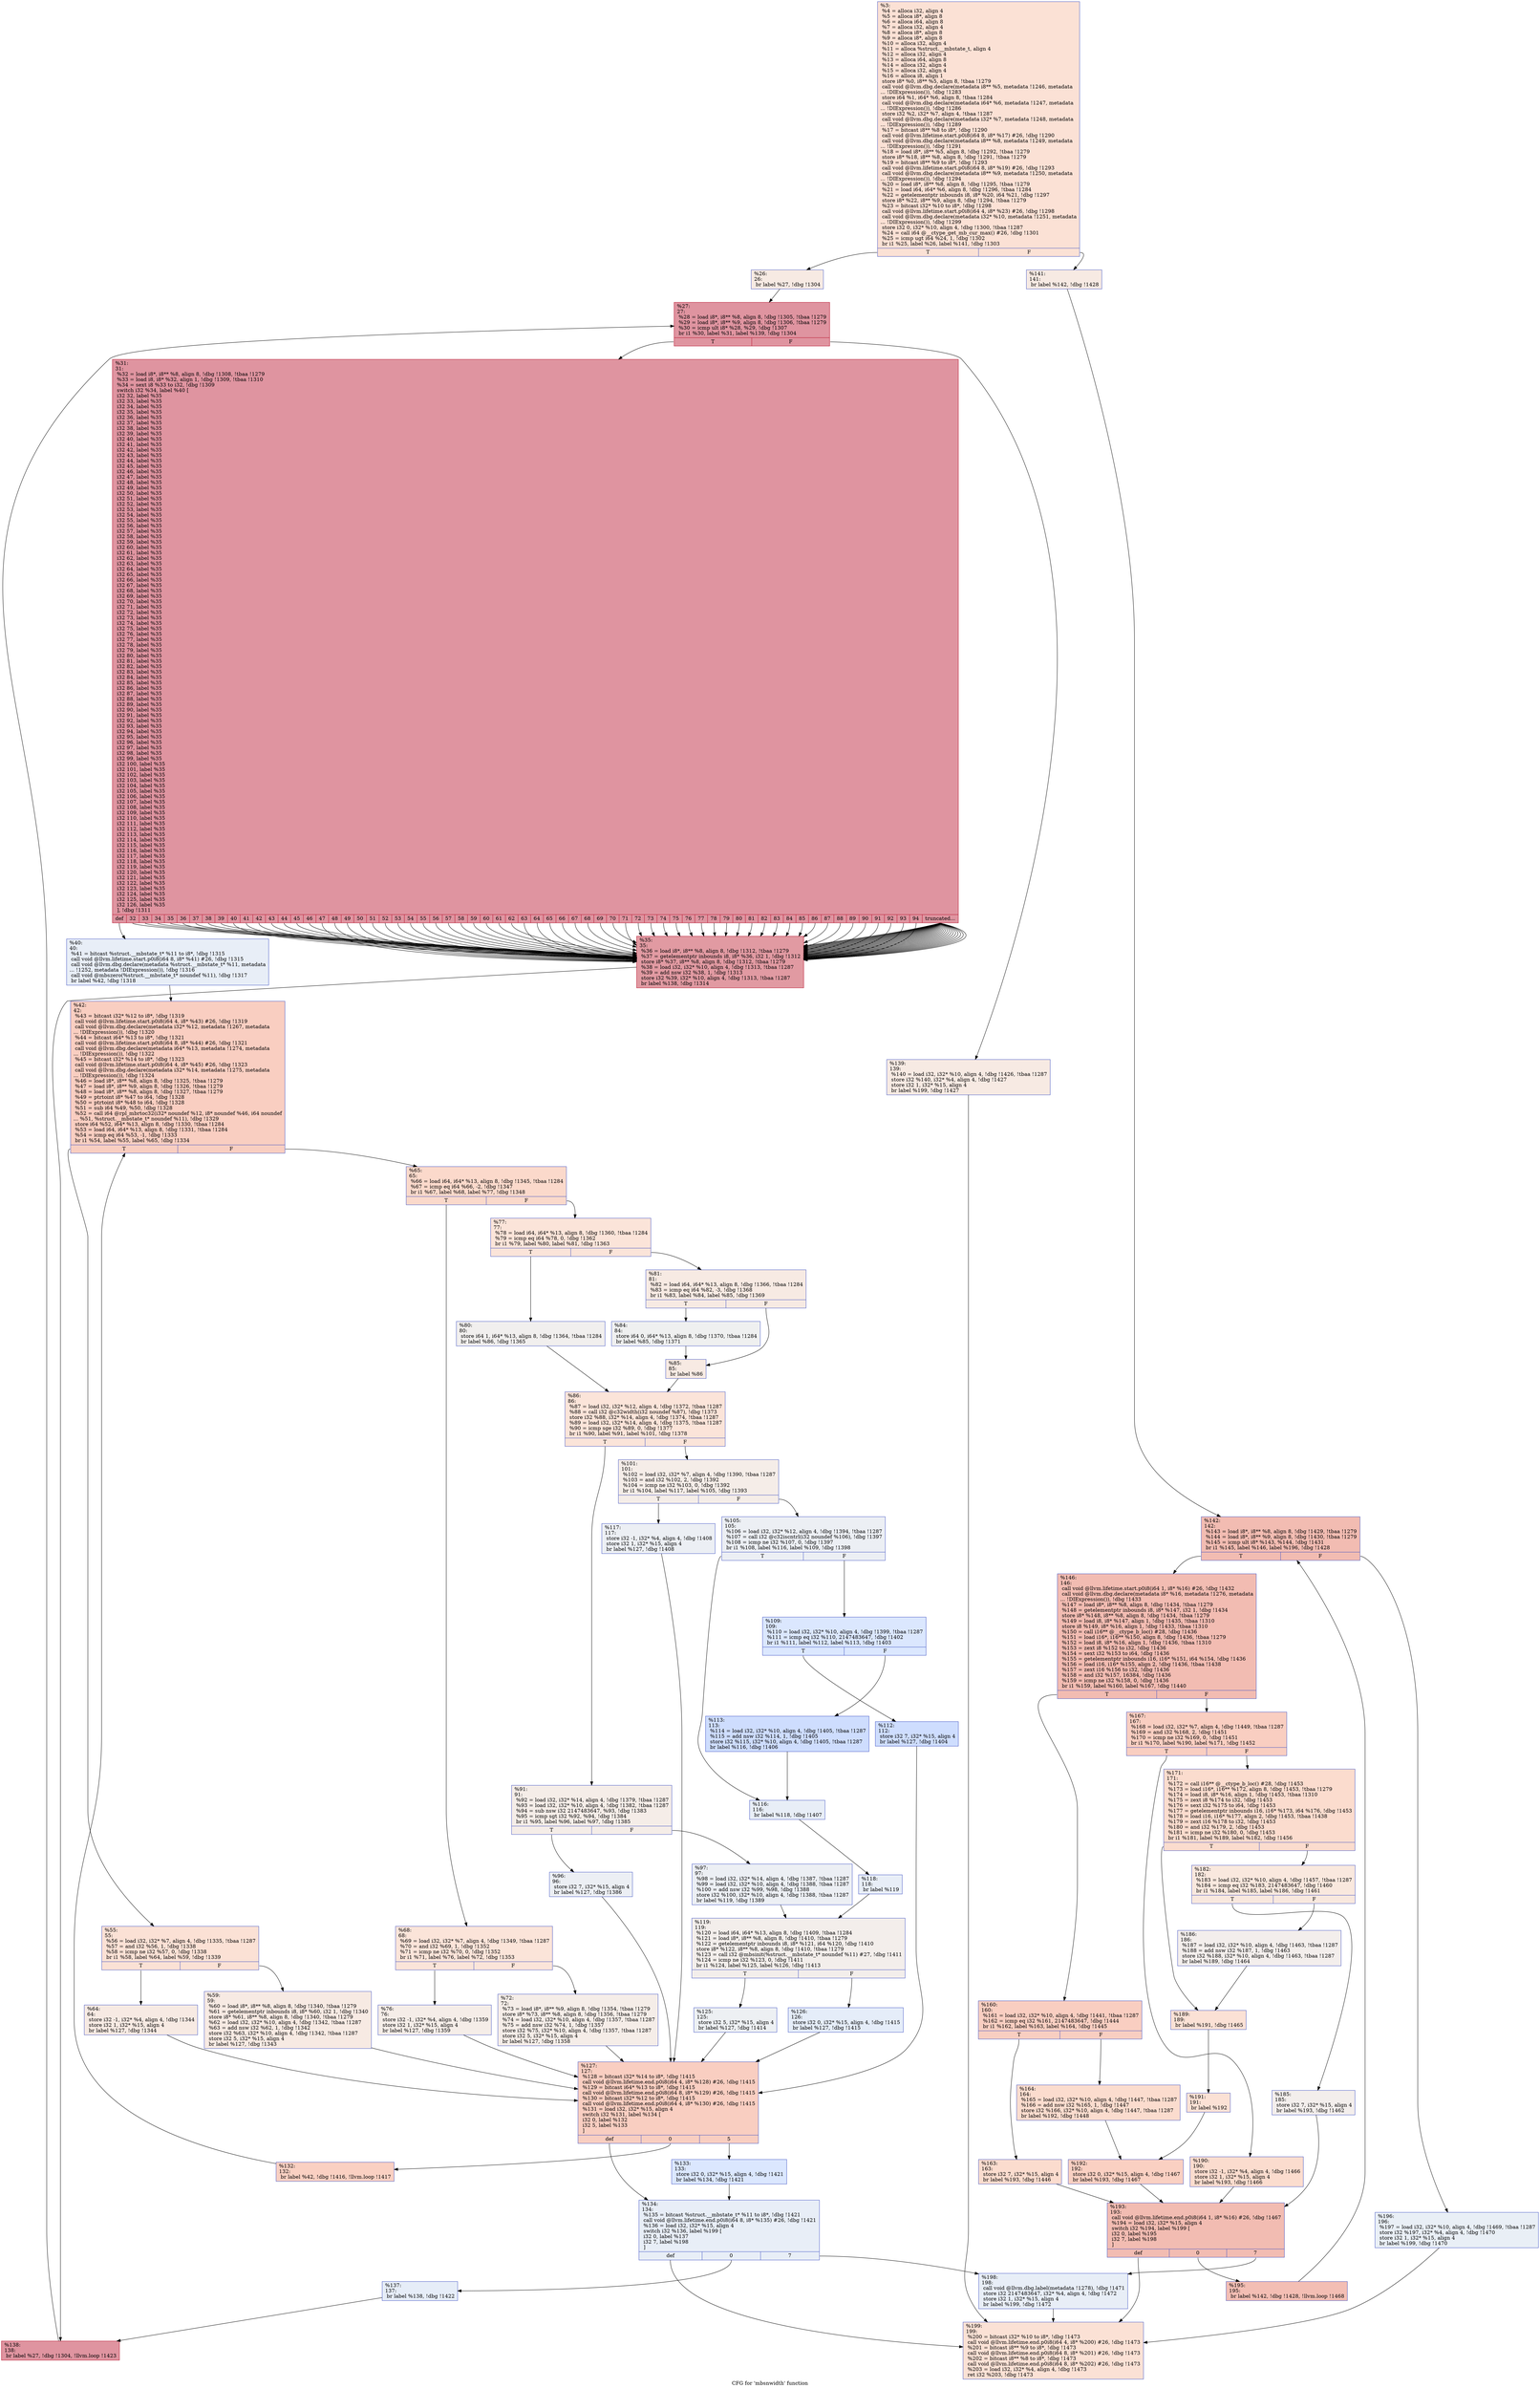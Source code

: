 digraph "CFG for 'mbsnwidth' function" {
	label="CFG for 'mbsnwidth' function";

	Node0x1195120 [shape=record,color="#3d50c3ff", style=filled, fillcolor="#f7bca170",label="{%3:\l  %4 = alloca i32, align 4\l  %5 = alloca i8*, align 8\l  %6 = alloca i64, align 8\l  %7 = alloca i32, align 4\l  %8 = alloca i8*, align 8\l  %9 = alloca i8*, align 8\l  %10 = alloca i32, align 4\l  %11 = alloca %struct.__mbstate_t, align 4\l  %12 = alloca i32, align 4\l  %13 = alloca i64, align 8\l  %14 = alloca i32, align 4\l  %15 = alloca i32, align 4\l  %16 = alloca i8, align 1\l  store i8* %0, i8** %5, align 8, !tbaa !1279\l  call void @llvm.dbg.declare(metadata i8** %5, metadata !1246, metadata\l... !DIExpression()), !dbg !1283\l  store i64 %1, i64* %6, align 8, !tbaa !1284\l  call void @llvm.dbg.declare(metadata i64* %6, metadata !1247, metadata\l... !DIExpression()), !dbg !1286\l  store i32 %2, i32* %7, align 4, !tbaa !1287\l  call void @llvm.dbg.declare(metadata i32* %7, metadata !1248, metadata\l... !DIExpression()), !dbg !1289\l  %17 = bitcast i8** %8 to i8*, !dbg !1290\l  call void @llvm.lifetime.start.p0i8(i64 8, i8* %17) #26, !dbg !1290\l  call void @llvm.dbg.declare(metadata i8** %8, metadata !1249, metadata\l... !DIExpression()), !dbg !1291\l  %18 = load i8*, i8** %5, align 8, !dbg !1292, !tbaa !1279\l  store i8* %18, i8** %8, align 8, !dbg !1291, !tbaa !1279\l  %19 = bitcast i8** %9 to i8*, !dbg !1293\l  call void @llvm.lifetime.start.p0i8(i64 8, i8* %19) #26, !dbg !1293\l  call void @llvm.dbg.declare(metadata i8** %9, metadata !1250, metadata\l... !DIExpression()), !dbg !1294\l  %20 = load i8*, i8** %8, align 8, !dbg !1295, !tbaa !1279\l  %21 = load i64, i64* %6, align 8, !dbg !1296, !tbaa !1284\l  %22 = getelementptr inbounds i8, i8* %20, i64 %21, !dbg !1297\l  store i8* %22, i8** %9, align 8, !dbg !1294, !tbaa !1279\l  %23 = bitcast i32* %10 to i8*, !dbg !1298\l  call void @llvm.lifetime.start.p0i8(i64 4, i8* %23) #26, !dbg !1298\l  call void @llvm.dbg.declare(metadata i32* %10, metadata !1251, metadata\l... !DIExpression()), !dbg !1299\l  store i32 0, i32* %10, align 4, !dbg !1300, !tbaa !1287\l  %24 = call i64 @__ctype_get_mb_cur_max() #26, !dbg !1301\l  %25 = icmp ugt i64 %24, 1, !dbg !1302\l  br i1 %25, label %26, label %141, !dbg !1303\l|{<s0>T|<s1>F}}"];
	Node0x1195120:s0 -> Node0x1195f70;
	Node0x1195120:s1 -> Node0x1196bf0;
	Node0x1195f70 [shape=record,color="#3d50c3ff", style=filled, fillcolor="#eed0c070",label="{%26:\l26:                                               \l  br label %27, !dbg !1304\l}"];
	Node0x1195f70 -> Node0x1195fc0;
	Node0x1195fc0 [shape=record,color="#b70d28ff", style=filled, fillcolor="#b70d2870",label="{%27:\l27:                                               \l  %28 = load i8*, i8** %8, align 8, !dbg !1305, !tbaa !1279\l  %29 = load i8*, i8** %9, align 8, !dbg !1306, !tbaa !1279\l  %30 = icmp ult i8* %28, %29, !dbg !1307\l  br i1 %30, label %31, label %139, !dbg !1304\l|{<s0>T|<s1>F}}"];
	Node0x1195fc0:s0 -> Node0x1196010;
	Node0x1195fc0:s1 -> Node0x1196ba0;
	Node0x1196010 [shape=record,color="#b70d28ff", style=filled, fillcolor="#b70d2870",label="{%31:\l31:                                               \l  %32 = load i8*, i8** %8, align 8, !dbg !1308, !tbaa !1279\l  %33 = load i8, i8* %32, align 1, !dbg !1309, !tbaa !1310\l  %34 = sext i8 %33 to i32, !dbg !1309\l  switch i32 %34, label %40 [\l    i32 32, label %35\l    i32 33, label %35\l    i32 34, label %35\l    i32 35, label %35\l    i32 36, label %35\l    i32 37, label %35\l    i32 38, label %35\l    i32 39, label %35\l    i32 40, label %35\l    i32 41, label %35\l    i32 42, label %35\l    i32 43, label %35\l    i32 44, label %35\l    i32 45, label %35\l    i32 46, label %35\l    i32 47, label %35\l    i32 48, label %35\l    i32 49, label %35\l    i32 50, label %35\l    i32 51, label %35\l    i32 52, label %35\l    i32 53, label %35\l    i32 54, label %35\l    i32 55, label %35\l    i32 56, label %35\l    i32 57, label %35\l    i32 58, label %35\l    i32 59, label %35\l    i32 60, label %35\l    i32 61, label %35\l    i32 62, label %35\l    i32 63, label %35\l    i32 64, label %35\l    i32 65, label %35\l    i32 66, label %35\l    i32 67, label %35\l    i32 68, label %35\l    i32 69, label %35\l    i32 70, label %35\l    i32 71, label %35\l    i32 72, label %35\l    i32 73, label %35\l    i32 74, label %35\l    i32 75, label %35\l    i32 76, label %35\l    i32 77, label %35\l    i32 78, label %35\l    i32 79, label %35\l    i32 80, label %35\l    i32 81, label %35\l    i32 82, label %35\l    i32 83, label %35\l    i32 84, label %35\l    i32 85, label %35\l    i32 86, label %35\l    i32 87, label %35\l    i32 88, label %35\l    i32 89, label %35\l    i32 90, label %35\l    i32 91, label %35\l    i32 92, label %35\l    i32 93, label %35\l    i32 94, label %35\l    i32 95, label %35\l    i32 96, label %35\l    i32 97, label %35\l    i32 98, label %35\l    i32 99, label %35\l    i32 100, label %35\l    i32 101, label %35\l    i32 102, label %35\l    i32 103, label %35\l    i32 104, label %35\l    i32 105, label %35\l    i32 106, label %35\l    i32 107, label %35\l    i32 108, label %35\l    i32 109, label %35\l    i32 110, label %35\l    i32 111, label %35\l    i32 112, label %35\l    i32 113, label %35\l    i32 114, label %35\l    i32 115, label %35\l    i32 116, label %35\l    i32 117, label %35\l    i32 118, label %35\l    i32 119, label %35\l    i32 120, label %35\l    i32 121, label %35\l    i32 122, label %35\l    i32 123, label %35\l    i32 124, label %35\l    i32 125, label %35\l    i32 126, label %35\l  ], !dbg !1311\l|{<s0>def|<s1>32|<s2>33|<s3>34|<s4>35|<s5>36|<s6>37|<s7>38|<s8>39|<s9>40|<s10>41|<s11>42|<s12>43|<s13>44|<s14>45|<s15>46|<s16>47|<s17>48|<s18>49|<s19>50|<s20>51|<s21>52|<s22>53|<s23>54|<s24>55|<s25>56|<s26>57|<s27>58|<s28>59|<s29>60|<s30>61|<s31>62|<s32>63|<s33>64|<s34>65|<s35>66|<s36>67|<s37>68|<s38>69|<s39>70|<s40>71|<s41>72|<s42>73|<s43>74|<s44>75|<s45>76|<s46>77|<s47>78|<s48>79|<s49>80|<s50>81|<s51>82|<s52>83|<s53>84|<s54>85|<s55>86|<s56>87|<s57>88|<s58>89|<s59>90|<s60>91|<s61>92|<s62>93|<s63>94|<s64>truncated...}}"];
	Node0x1196010:s0 -> Node0x11960b0;
	Node0x1196010:s1 -> Node0x1196060;
	Node0x1196010:s2 -> Node0x1196060;
	Node0x1196010:s3 -> Node0x1196060;
	Node0x1196010:s4 -> Node0x1196060;
	Node0x1196010:s5 -> Node0x1196060;
	Node0x1196010:s6 -> Node0x1196060;
	Node0x1196010:s7 -> Node0x1196060;
	Node0x1196010:s8 -> Node0x1196060;
	Node0x1196010:s9 -> Node0x1196060;
	Node0x1196010:s10 -> Node0x1196060;
	Node0x1196010:s11 -> Node0x1196060;
	Node0x1196010:s12 -> Node0x1196060;
	Node0x1196010:s13 -> Node0x1196060;
	Node0x1196010:s14 -> Node0x1196060;
	Node0x1196010:s15 -> Node0x1196060;
	Node0x1196010:s16 -> Node0x1196060;
	Node0x1196010:s17 -> Node0x1196060;
	Node0x1196010:s18 -> Node0x1196060;
	Node0x1196010:s19 -> Node0x1196060;
	Node0x1196010:s20 -> Node0x1196060;
	Node0x1196010:s21 -> Node0x1196060;
	Node0x1196010:s22 -> Node0x1196060;
	Node0x1196010:s23 -> Node0x1196060;
	Node0x1196010:s24 -> Node0x1196060;
	Node0x1196010:s25 -> Node0x1196060;
	Node0x1196010:s26 -> Node0x1196060;
	Node0x1196010:s27 -> Node0x1196060;
	Node0x1196010:s28 -> Node0x1196060;
	Node0x1196010:s29 -> Node0x1196060;
	Node0x1196010:s30 -> Node0x1196060;
	Node0x1196010:s31 -> Node0x1196060;
	Node0x1196010:s32 -> Node0x1196060;
	Node0x1196010:s33 -> Node0x1196060;
	Node0x1196010:s34 -> Node0x1196060;
	Node0x1196010:s35 -> Node0x1196060;
	Node0x1196010:s36 -> Node0x1196060;
	Node0x1196010:s37 -> Node0x1196060;
	Node0x1196010:s38 -> Node0x1196060;
	Node0x1196010:s39 -> Node0x1196060;
	Node0x1196010:s40 -> Node0x1196060;
	Node0x1196010:s41 -> Node0x1196060;
	Node0x1196010:s42 -> Node0x1196060;
	Node0x1196010:s43 -> Node0x1196060;
	Node0x1196010:s44 -> Node0x1196060;
	Node0x1196010:s45 -> Node0x1196060;
	Node0x1196010:s46 -> Node0x1196060;
	Node0x1196010:s47 -> Node0x1196060;
	Node0x1196010:s48 -> Node0x1196060;
	Node0x1196010:s49 -> Node0x1196060;
	Node0x1196010:s50 -> Node0x1196060;
	Node0x1196010:s51 -> Node0x1196060;
	Node0x1196010:s52 -> Node0x1196060;
	Node0x1196010:s53 -> Node0x1196060;
	Node0x1196010:s54 -> Node0x1196060;
	Node0x1196010:s55 -> Node0x1196060;
	Node0x1196010:s56 -> Node0x1196060;
	Node0x1196010:s57 -> Node0x1196060;
	Node0x1196010:s58 -> Node0x1196060;
	Node0x1196010:s59 -> Node0x1196060;
	Node0x1196010:s60 -> Node0x1196060;
	Node0x1196010:s61 -> Node0x1196060;
	Node0x1196010:s62 -> Node0x1196060;
	Node0x1196010:s63 -> Node0x1196060;
	Node0x1196010:s64 -> Node0x1196060;
	Node0x1196010:s64 -> Node0x1196060;
	Node0x1196010:s64 -> Node0x1196060;
	Node0x1196010:s64 -> Node0x1196060;
	Node0x1196010:s64 -> Node0x1196060;
	Node0x1196010:s64 -> Node0x1196060;
	Node0x1196010:s64 -> Node0x1196060;
	Node0x1196010:s64 -> Node0x1196060;
	Node0x1196010:s64 -> Node0x1196060;
	Node0x1196010:s64 -> Node0x1196060;
	Node0x1196010:s64 -> Node0x1196060;
	Node0x1196010:s64 -> Node0x1196060;
	Node0x1196010:s64 -> Node0x1196060;
	Node0x1196010:s64 -> Node0x1196060;
	Node0x1196010:s64 -> Node0x1196060;
	Node0x1196010:s64 -> Node0x1196060;
	Node0x1196010:s64 -> Node0x1196060;
	Node0x1196010:s64 -> Node0x1196060;
	Node0x1196010:s64 -> Node0x1196060;
	Node0x1196010:s64 -> Node0x1196060;
	Node0x1196010:s64 -> Node0x1196060;
	Node0x1196010:s64 -> Node0x1196060;
	Node0x1196010:s64 -> Node0x1196060;
	Node0x1196010:s64 -> Node0x1196060;
	Node0x1196010:s64 -> Node0x1196060;
	Node0x1196010:s64 -> Node0x1196060;
	Node0x1196010:s64 -> Node0x1196060;
	Node0x1196010:s64 -> Node0x1196060;
	Node0x1196010:s64 -> Node0x1196060;
	Node0x1196010:s64 -> Node0x1196060;
	Node0x1196010:s64 -> Node0x1196060;
	Node0x1196010:s64 -> Node0x1196060;
	Node0x1196060 [shape=record,color="#b70d28ff", style=filled, fillcolor="#bb1b2c70",label="{%35:\l35:                                               \l  %36 = load i8*, i8** %8, align 8, !dbg !1312, !tbaa !1279\l  %37 = getelementptr inbounds i8, i8* %36, i32 1, !dbg !1312\l  store i8* %37, i8** %8, align 8, !dbg !1312, !tbaa !1279\l  %38 = load i32, i32* %10, align 4, !dbg !1313, !tbaa !1287\l  %39 = add nsw i32 %38, 1, !dbg !1313\l  store i32 %39, i32* %10, align 4, !dbg !1313, !tbaa !1287\l  br label %138, !dbg !1314\l}"];
	Node0x1196060 -> Node0x1196b50;
	Node0x11960b0 [shape=record,color="#3d50c3ff", style=filled, fillcolor="#cbd8ee70",label="{%40:\l40:                                               \l  %41 = bitcast %struct.__mbstate_t* %11 to i8*, !dbg !1315\l  call void @llvm.lifetime.start.p0i8(i64 8, i8* %41) #26, !dbg !1315\l  call void @llvm.dbg.declare(metadata %struct.__mbstate_t* %11, metadata\l... !1252, metadata !DIExpression()), !dbg !1316\l  call void @mbszero(%struct.__mbstate_t* noundef %11), !dbg !1317\l  br label %42, !dbg !1318\l}"];
	Node0x11960b0 -> Node0x1196100;
	Node0x1196100 [shape=record,color="#3d50c3ff", style=filled, fillcolor="#f2907270",label="{%42:\l42:                                               \l  %43 = bitcast i32* %12 to i8*, !dbg !1319\l  call void @llvm.lifetime.start.p0i8(i64 4, i8* %43) #26, !dbg !1319\l  call void @llvm.dbg.declare(metadata i32* %12, metadata !1267, metadata\l... !DIExpression()), !dbg !1320\l  %44 = bitcast i64* %13 to i8*, !dbg !1321\l  call void @llvm.lifetime.start.p0i8(i64 8, i8* %44) #26, !dbg !1321\l  call void @llvm.dbg.declare(metadata i64* %13, metadata !1274, metadata\l... !DIExpression()), !dbg !1322\l  %45 = bitcast i32* %14 to i8*, !dbg !1323\l  call void @llvm.lifetime.start.p0i8(i64 4, i8* %45) #26, !dbg !1323\l  call void @llvm.dbg.declare(metadata i32* %14, metadata !1275, metadata\l... !DIExpression()), !dbg !1324\l  %46 = load i8*, i8** %8, align 8, !dbg !1325, !tbaa !1279\l  %47 = load i8*, i8** %9, align 8, !dbg !1326, !tbaa !1279\l  %48 = load i8*, i8** %8, align 8, !dbg !1327, !tbaa !1279\l  %49 = ptrtoint i8* %47 to i64, !dbg !1328\l  %50 = ptrtoint i8* %48 to i64, !dbg !1328\l  %51 = sub i64 %49, %50, !dbg !1328\l  %52 = call i64 @rpl_mbrtoc32(i32* noundef %12, i8* noundef %46, i64 noundef\l... %51, %struct.__mbstate_t* noundef %11), !dbg !1329\l  store i64 %52, i64* %13, align 8, !dbg !1330, !tbaa !1284\l  %53 = load i64, i64* %13, align 8, !dbg !1331, !tbaa !1284\l  %54 = icmp eq i64 %53, -1, !dbg !1333\l  br i1 %54, label %55, label %65, !dbg !1334\l|{<s0>T|<s1>F}}"];
	Node0x1196100:s0 -> Node0x1196150;
	Node0x1196100:s1 -> Node0x1196240;
	Node0x1196150 [shape=record,color="#3d50c3ff", style=filled, fillcolor="#f7bca170",label="{%55:\l55:                                               \l  %56 = load i32, i32* %7, align 4, !dbg !1335, !tbaa !1287\l  %57 = and i32 %56, 1, !dbg !1338\l  %58 = icmp ne i32 %57, 0, !dbg !1338\l  br i1 %58, label %64, label %59, !dbg !1339\l|{<s0>T|<s1>F}}"];
	Node0x1196150:s0 -> Node0x11961f0;
	Node0x1196150:s1 -> Node0x11961a0;
	Node0x11961a0 [shape=record,color="#3d50c3ff", style=filled, fillcolor="#eed0c070",label="{%59:\l59:                                               \l  %60 = load i8*, i8** %8, align 8, !dbg !1340, !tbaa !1279\l  %61 = getelementptr inbounds i8, i8* %60, i32 1, !dbg !1340\l  store i8* %61, i8** %8, align 8, !dbg !1340, !tbaa !1279\l  %62 = load i32, i32* %10, align 4, !dbg !1342, !tbaa !1287\l  %63 = add nsw i32 %62, 1, !dbg !1342\l  store i32 %63, i32* %10, align 4, !dbg !1342, !tbaa !1287\l  store i32 5, i32* %15, align 4\l  br label %127, !dbg !1343\l}"];
	Node0x11961a0 -> Node0x11969c0;
	Node0x11961f0 [shape=record,color="#3d50c3ff", style=filled, fillcolor="#eed0c070",label="{%64:\l64:                                               \l  store i32 -1, i32* %4, align 4, !dbg !1344\l  store i32 1, i32* %15, align 4\l  br label %127, !dbg !1344\l}"];
	Node0x11961f0 -> Node0x11969c0;
	Node0x1196240 [shape=record,color="#3d50c3ff", style=filled, fillcolor="#f7a88970",label="{%65:\l65:                                               \l  %66 = load i64, i64* %13, align 8, !dbg !1345, !tbaa !1284\l  %67 = icmp eq i64 %66, -2, !dbg !1347\l  br i1 %67, label %68, label %77, !dbg !1348\l|{<s0>T|<s1>F}}"];
	Node0x1196240:s0 -> Node0x1196290;
	Node0x1196240:s1 -> Node0x1196380;
	Node0x1196290 [shape=record,color="#3d50c3ff", style=filled, fillcolor="#f5c1a970",label="{%68:\l68:                                               \l  %69 = load i32, i32* %7, align 4, !dbg !1349, !tbaa !1287\l  %70 = and i32 %69, 1, !dbg !1352\l  %71 = icmp ne i32 %70, 0, !dbg !1352\l  br i1 %71, label %76, label %72, !dbg !1353\l|{<s0>T|<s1>F}}"];
	Node0x1196290:s0 -> Node0x1196330;
	Node0x1196290:s1 -> Node0x11962e0;
	Node0x11962e0 [shape=record,color="#3d50c3ff", style=filled, fillcolor="#e8d6cc70",label="{%72:\l72:                                               \l  %73 = load i8*, i8** %9, align 8, !dbg !1354, !tbaa !1279\l  store i8* %73, i8** %8, align 8, !dbg !1356, !tbaa !1279\l  %74 = load i32, i32* %10, align 4, !dbg !1357, !tbaa !1287\l  %75 = add nsw i32 %74, 1, !dbg !1357\l  store i32 %75, i32* %10, align 4, !dbg !1357, !tbaa !1287\l  store i32 5, i32* %15, align 4\l  br label %127, !dbg !1358\l}"];
	Node0x11962e0 -> Node0x11969c0;
	Node0x1196330 [shape=record,color="#3d50c3ff", style=filled, fillcolor="#e8d6cc70",label="{%76:\l76:                                               \l  store i32 -1, i32* %4, align 4, !dbg !1359\l  store i32 1, i32* %15, align 4\l  br label %127, !dbg !1359\l}"];
	Node0x1196330 -> Node0x11969c0;
	Node0x1196380 [shape=record,color="#3d50c3ff", style=filled, fillcolor="#f5c1a970",label="{%77:\l77:                                               \l  %78 = load i64, i64* %13, align 8, !dbg !1360, !tbaa !1284\l  %79 = icmp eq i64 %78, 0, !dbg !1362\l  br i1 %79, label %80, label %81, !dbg !1363\l|{<s0>T|<s1>F}}"];
	Node0x1196380:s0 -> Node0x11963d0;
	Node0x1196380:s1 -> Node0x1196420;
	Node0x11963d0 [shape=record,color="#3d50c3ff", style=filled, fillcolor="#e0dbd870",label="{%80:\l80:                                               \l  store i64 1, i64* %13, align 8, !dbg !1364, !tbaa !1284\l  br label %86, !dbg !1365\l}"];
	Node0x11963d0 -> Node0x1196510;
	Node0x1196420 [shape=record,color="#3d50c3ff", style=filled, fillcolor="#eed0c070",label="{%81:\l81:                                               \l  %82 = load i64, i64* %13, align 8, !dbg !1366, !tbaa !1284\l  %83 = icmp eq i64 %82, -3, !dbg !1368\l  br i1 %83, label %84, label %85, !dbg !1369\l|{<s0>T|<s1>F}}"];
	Node0x1196420:s0 -> Node0x1196470;
	Node0x1196420:s1 -> Node0x11964c0;
	Node0x1196470 [shape=record,color="#3d50c3ff", style=filled, fillcolor="#dbdcde70",label="{%84:\l84:                                               \l  store i64 0, i64* %13, align 8, !dbg !1370, !tbaa !1284\l  br label %85, !dbg !1371\l}"];
	Node0x1196470 -> Node0x11964c0;
	Node0x11964c0 [shape=record,color="#3d50c3ff", style=filled, fillcolor="#eed0c070",label="{%85:\l85:                                               \l  br label %86\l}"];
	Node0x11964c0 -> Node0x1196510;
	Node0x1196510 [shape=record,color="#3d50c3ff", style=filled, fillcolor="#f5c1a970",label="{%86:\l86:                                               \l  %87 = load i32, i32* %12, align 4, !dbg !1372, !tbaa !1287\l  %88 = call i32 @c32width(i32 noundef %87), !dbg !1373\l  store i32 %88, i32* %14, align 4, !dbg !1374, !tbaa !1287\l  %89 = load i32, i32* %14, align 4, !dbg !1375, !tbaa !1287\l  %90 = icmp sge i32 %89, 0, !dbg !1377\l  br i1 %90, label %91, label %101, !dbg !1378\l|{<s0>T|<s1>F}}"];
	Node0x1196510:s0 -> Node0x1196560;
	Node0x1196510:s1 -> Node0x1196650;
	Node0x1196560 [shape=record,color="#3d50c3ff", style=filled, fillcolor="#e8d6cc70",label="{%91:\l91:                                               \l  %92 = load i32, i32* %14, align 4, !dbg !1379, !tbaa !1287\l  %93 = load i32, i32* %10, align 4, !dbg !1382, !tbaa !1287\l  %94 = sub nsw i32 2147483647, %93, !dbg !1383\l  %95 = icmp sgt i32 %92, %94, !dbg !1384\l  br i1 %95, label %96, label %97, !dbg !1385\l|{<s0>T|<s1>F}}"];
	Node0x1196560:s0 -> Node0x11965b0;
	Node0x1196560:s1 -> Node0x1196600;
	Node0x11965b0 [shape=record,color="#3d50c3ff", style=filled, fillcolor="#d4dbe670",label="{%96:\l96:                                               \l  store i32 7, i32* %15, align 4\l  br label %127, !dbg !1386\l}"];
	Node0x11965b0 -> Node0x11969c0;
	Node0x1196600 [shape=record,color="#3d50c3ff", style=filled, fillcolor="#d4dbe670",label="{%97:\l97:                                               \l  %98 = load i32, i32* %14, align 4, !dbg !1387, !tbaa !1287\l  %99 = load i32, i32* %10, align 4, !dbg !1388, !tbaa !1287\l  %100 = add nsw i32 %99, %98, !dbg !1388\l  store i32 %100, i32* %10, align 4, !dbg !1388, !tbaa !1287\l  br label %119, !dbg !1389\l}"];
	Node0x1196600 -> Node0x11968d0;
	Node0x1196650 [shape=record,color="#3d50c3ff", style=filled, fillcolor="#e8d6cc70",label="{%101:\l101:                                              \l  %102 = load i32, i32* %7, align 4, !dbg !1390, !tbaa !1287\l  %103 = and i32 %102, 2, !dbg !1392\l  %104 = icmp ne i32 %103, 0, !dbg !1392\l  br i1 %104, label %117, label %105, !dbg !1393\l|{<s0>T|<s1>F}}"];
	Node0x1196650:s0 -> Node0x1196830;
	Node0x1196650:s1 -> Node0x11966a0;
	Node0x11966a0 [shape=record,color="#3d50c3ff", style=filled, fillcolor="#d4dbe670",label="{%105:\l105:                                              \l  %106 = load i32, i32* %12, align 4, !dbg !1394, !tbaa !1287\l  %107 = call i32 @c32iscntrl(i32 noundef %106), !dbg !1397\l  %108 = icmp ne i32 %107, 0, !dbg !1397\l  br i1 %108, label %116, label %109, !dbg !1398\l|{<s0>T|<s1>F}}"];
	Node0x11966a0:s0 -> Node0x11967e0;
	Node0x11966a0:s1 -> Node0x11966f0;
	Node0x11966f0 [shape=record,color="#3d50c3ff", style=filled, fillcolor="#aec9fc70",label="{%109:\l109:                                              \l  %110 = load i32, i32* %10, align 4, !dbg !1399, !tbaa !1287\l  %111 = icmp eq i32 %110, 2147483647, !dbg !1402\l  br i1 %111, label %112, label %113, !dbg !1403\l|{<s0>T|<s1>F}}"];
	Node0x11966f0:s0 -> Node0x1196740;
	Node0x11966f0:s1 -> Node0x1196790;
	Node0x1196740 [shape=record,color="#3d50c3ff", style=filled, fillcolor="#8fb1fe70",label="{%112:\l112:                                              \l  store i32 7, i32* %15, align 4\l  br label %127, !dbg !1404\l}"];
	Node0x1196740 -> Node0x11969c0;
	Node0x1196790 [shape=record,color="#3d50c3ff", style=filled, fillcolor="#8fb1fe70",label="{%113:\l113:                                              \l  %114 = load i32, i32* %10, align 4, !dbg !1405, !tbaa !1287\l  %115 = add nsw i32 %114, 1, !dbg !1405\l  store i32 %115, i32* %10, align 4, !dbg !1405, !tbaa !1287\l  br label %116, !dbg !1406\l}"];
	Node0x1196790 -> Node0x11967e0;
	Node0x11967e0 [shape=record,color="#3d50c3ff", style=filled, fillcolor="#cbd8ee70",label="{%116:\l116:                                              \l  br label %118, !dbg !1407\l}"];
	Node0x11967e0 -> Node0x1196880;
	Node0x1196830 [shape=record,color="#3d50c3ff", style=filled, fillcolor="#d4dbe670",label="{%117:\l117:                                              \l  store i32 -1, i32* %4, align 4, !dbg !1408\l  store i32 1, i32* %15, align 4\l  br label %127, !dbg !1408\l}"];
	Node0x1196830 -> Node0x11969c0;
	Node0x1196880 [shape=record,color="#3d50c3ff", style=filled, fillcolor="#cbd8ee70",label="{%118:\l118:                                              \l  br label %119\l}"];
	Node0x1196880 -> Node0x11968d0;
	Node0x11968d0 [shape=record,color="#3d50c3ff", style=filled, fillcolor="#e5d8d170",label="{%119:\l119:                                              \l  %120 = load i64, i64* %13, align 8, !dbg !1409, !tbaa !1284\l  %121 = load i8*, i8** %8, align 8, !dbg !1410, !tbaa !1279\l  %122 = getelementptr inbounds i8, i8* %121, i64 %120, !dbg !1410\l  store i8* %122, i8** %8, align 8, !dbg !1410, !tbaa !1279\l  %123 = call i32 @mbsinit(%struct.__mbstate_t* noundef %11) #27, !dbg !1411\l  %124 = icmp ne i32 %123, 0, !dbg !1411\l  br i1 %124, label %125, label %126, !dbg !1413\l|{<s0>T|<s1>F}}"];
	Node0x11968d0:s0 -> Node0x1196920;
	Node0x11968d0:s1 -> Node0x1196970;
	Node0x1196920 [shape=record,color="#3d50c3ff", style=filled, fillcolor="#d6dce470",label="{%125:\l125:                                              \l  store i32 5, i32* %15, align 4\l  br label %127, !dbg !1414\l}"];
	Node0x1196920 -> Node0x11969c0;
	Node0x1196970 [shape=record,color="#3d50c3ff", style=filled, fillcolor="#c5d6f270",label="{%126:\l126:                                              \l  store i32 0, i32* %15, align 4, !dbg !1415\l  br label %127, !dbg !1415\l}"];
	Node0x1196970 -> Node0x11969c0;
	Node0x11969c0 [shape=record,color="#3d50c3ff", style=filled, fillcolor="#f2907270",label="{%127:\l127:                                              \l  %128 = bitcast i32* %14 to i8*, !dbg !1415\l  call void @llvm.lifetime.end.p0i8(i64 4, i8* %128) #26, !dbg !1415\l  %129 = bitcast i64* %13 to i8*, !dbg !1415\l  call void @llvm.lifetime.end.p0i8(i64 8, i8* %129) #26, !dbg !1415\l  %130 = bitcast i32* %12 to i8*, !dbg !1415\l  call void @llvm.lifetime.end.p0i8(i64 4, i8* %130) #26, !dbg !1415\l  %131 = load i32, i32* %15, align 4\l  switch i32 %131, label %134 [\l    i32 0, label %132\l    i32 5, label %133\l  ]\l|{<s0>def|<s1>0|<s2>5}}"];
	Node0x11969c0:s0 -> Node0x1196ab0;
	Node0x11969c0:s1 -> Node0x1196a10;
	Node0x11969c0:s2 -> Node0x1196a60;
	Node0x1196a10 [shape=record,color="#3d50c3ff", style=filled, fillcolor="#f3947570",label="{%132:\l132:                                              \l  br label %42, !dbg !1416, !llvm.loop !1417\l}"];
	Node0x1196a10 -> Node0x1196100;
	Node0x1196a60 [shape=record,color="#3d50c3ff", style=filled, fillcolor="#aec9fc70",label="{%133:\l133:                                              \l  store i32 0, i32* %15, align 4, !dbg !1421\l  br label %134, !dbg !1421\l}"];
	Node0x1196a60 -> Node0x1196ab0;
	Node0x1196ab0 [shape=record,color="#3d50c3ff", style=filled, fillcolor="#cbd8ee70",label="{%134:\l134:                                              \l  %135 = bitcast %struct.__mbstate_t* %11 to i8*, !dbg !1421\l  call void @llvm.lifetime.end.p0i8(i64 8, i8* %135) #26, !dbg !1421\l  %136 = load i32, i32* %15, align 4\l  switch i32 %136, label %199 [\l    i32 0, label %137\l    i32 7, label %198\l  ]\l|{<s0>def|<s1>0|<s2>7}}"];
	Node0x1196ab0:s0 -> Node0x11971e0;
	Node0x1196ab0:s1 -> Node0x1196b00;
	Node0x1196ab0:s2 -> Node0x1197190;
	Node0x1196b00 [shape=record,color="#3d50c3ff", style=filled, fillcolor="#c7d7f070",label="{%137:\l137:                                              \l  br label %138, !dbg !1422\l}"];
	Node0x1196b00 -> Node0x1196b50;
	Node0x1196b50 [shape=record,color="#b70d28ff", style=filled, fillcolor="#b70d2870",label="{%138:\l138:                                              \l  br label %27, !dbg !1304, !llvm.loop !1423\l}"];
	Node0x1196b50 -> Node0x1195fc0;
	Node0x1196ba0 [shape=record,color="#3d50c3ff", style=filled, fillcolor="#eed0c070",label="{%139:\l139:                                              \l  %140 = load i32, i32* %10, align 4, !dbg !1426, !tbaa !1287\l  store i32 %140, i32* %4, align 4, !dbg !1427\l  store i32 1, i32* %15, align 4\l  br label %199, !dbg !1427\l}"];
	Node0x1196ba0 -> Node0x11971e0;
	Node0x1196bf0 [shape=record,color="#3d50c3ff", style=filled, fillcolor="#eed0c070",label="{%141:\l141:                                              \l  br label %142, !dbg !1428\l}"];
	Node0x1196bf0 -> Node0x1196c40;
	Node0x1196c40 [shape=record,color="#3d50c3ff", style=filled, fillcolor="#e1675170",label="{%142:\l142:                                              \l  %143 = load i8*, i8** %8, align 8, !dbg !1429, !tbaa !1279\l  %144 = load i8*, i8** %9, align 8, !dbg !1430, !tbaa !1279\l  %145 = icmp ult i8* %143, %144, !dbg !1431\l  br i1 %145, label %146, label %196, !dbg !1428\l|{<s0>T|<s1>F}}"];
	Node0x1196c40:s0 -> Node0x1196c90;
	Node0x1196c40:s1 -> Node0x1197140;
	Node0x1196c90 [shape=record,color="#3d50c3ff", style=filled, fillcolor="#e1675170",label="{%146:\l146:                                              \l  call void @llvm.lifetime.start.p0i8(i64 1, i8* %16) #26, !dbg !1432\l  call void @llvm.dbg.declare(metadata i8* %16, metadata !1276, metadata\l... !DIExpression()), !dbg !1433\l  %147 = load i8*, i8** %8, align 8, !dbg !1434, !tbaa !1279\l  %148 = getelementptr inbounds i8, i8* %147, i32 1, !dbg !1434\l  store i8* %148, i8** %8, align 8, !dbg !1434, !tbaa !1279\l  %149 = load i8, i8* %147, align 1, !dbg !1435, !tbaa !1310\l  store i8 %149, i8* %16, align 1, !dbg !1433, !tbaa !1310\l  %150 = call i16** @__ctype_b_loc() #28, !dbg !1436\l  %151 = load i16*, i16** %150, align 8, !dbg !1436, !tbaa !1279\l  %152 = load i8, i8* %16, align 1, !dbg !1436, !tbaa !1310\l  %153 = zext i8 %152 to i32, !dbg !1436\l  %154 = sext i32 %153 to i64, !dbg !1436\l  %155 = getelementptr inbounds i16, i16* %151, i64 %154, !dbg !1436\l  %156 = load i16, i16* %155, align 2, !dbg !1436, !tbaa !1438\l  %157 = zext i16 %156 to i32, !dbg !1436\l  %158 = and i32 %157, 16384, !dbg !1436\l  %159 = icmp ne i32 %158, 0, !dbg !1436\l  br i1 %159, label %160, label %167, !dbg !1440\l|{<s0>T|<s1>F}}"];
	Node0x1196c90:s0 -> Node0x1196ce0;
	Node0x1196c90:s1 -> Node0x1196dd0;
	Node0x1196ce0 [shape=record,color="#3d50c3ff", style=filled, fillcolor="#f2907270",label="{%160:\l160:                                              \l  %161 = load i32, i32* %10, align 4, !dbg !1441, !tbaa !1287\l  %162 = icmp eq i32 %161, 2147483647, !dbg !1444\l  br i1 %162, label %163, label %164, !dbg !1445\l|{<s0>T|<s1>F}}"];
	Node0x1196ce0:s0 -> Node0x1196d30;
	Node0x1196ce0:s1 -> Node0x1196d80;
	Node0x1196d30 [shape=record,color="#3d50c3ff", style=filled, fillcolor="#f7af9170",label="{%163:\l163:                                              \l  store i32 7, i32* %15, align 4\l  br label %193, !dbg !1446\l}"];
	Node0x1196d30 -> Node0x11970a0;
	Node0x1196d80 [shape=record,color="#3d50c3ff", style=filled, fillcolor="#f7af9170",label="{%164:\l164:                                              \l  %165 = load i32, i32* %10, align 4, !dbg !1447, !tbaa !1287\l  %166 = add nsw i32 %165, 1, !dbg !1447\l  store i32 %166, i32* %10, align 4, !dbg !1447, !tbaa !1287\l  br label %192, !dbg !1448\l}"];
	Node0x1196d80 -> Node0x1197050;
	Node0x1196dd0 [shape=record,color="#3d50c3ff", style=filled, fillcolor="#f2907270",label="{%167:\l167:                                              \l  %168 = load i32, i32* %7, align 4, !dbg !1449, !tbaa !1287\l  %169 = and i32 %168, 2, !dbg !1451\l  %170 = icmp ne i32 %169, 0, !dbg !1451\l  br i1 %170, label %190, label %171, !dbg !1452\l|{<s0>T|<s1>F}}"];
	Node0x1196dd0:s0 -> Node0x1196fb0;
	Node0x1196dd0:s1 -> Node0x1196e20;
	Node0x1196e20 [shape=record,color="#3d50c3ff", style=filled, fillcolor="#f7af9170",label="{%171:\l171:                                              \l  %172 = call i16** @__ctype_b_loc() #28, !dbg !1453\l  %173 = load i16*, i16** %172, align 8, !dbg !1453, !tbaa !1279\l  %174 = load i8, i8* %16, align 1, !dbg !1453, !tbaa !1310\l  %175 = zext i8 %174 to i32, !dbg !1453\l  %176 = sext i32 %175 to i64, !dbg !1453\l  %177 = getelementptr inbounds i16, i16* %173, i64 %176, !dbg !1453\l  %178 = load i16, i16* %177, align 2, !dbg !1453, !tbaa !1438\l  %179 = zext i16 %178 to i32, !dbg !1453\l  %180 = and i32 %179, 2, !dbg !1453\l  %181 = icmp ne i32 %180, 0, !dbg !1453\l  br i1 %181, label %189, label %182, !dbg !1456\l|{<s0>T|<s1>F}}"];
	Node0x1196e20:s0 -> Node0x1196f60;
	Node0x1196e20:s1 -> Node0x1196e70;
	Node0x1196e70 [shape=record,color="#3d50c3ff", style=filled, fillcolor="#f2cab570",label="{%182:\l182:                                              \l  %183 = load i32, i32* %10, align 4, !dbg !1457, !tbaa !1287\l  %184 = icmp eq i32 %183, 2147483647, !dbg !1460\l  br i1 %184, label %185, label %186, !dbg !1461\l|{<s0>T|<s1>F}}"];
	Node0x1196e70:s0 -> Node0x1196ec0;
	Node0x1196e70:s1 -> Node0x1196f10;
	Node0x1196ec0 [shape=record,color="#3d50c3ff", style=filled, fillcolor="#e3d9d370",label="{%185:\l185:                                              \l  store i32 7, i32* %15, align 4\l  br label %193, !dbg !1462\l}"];
	Node0x1196ec0 -> Node0x11970a0;
	Node0x1196f10 [shape=record,color="#3d50c3ff", style=filled, fillcolor="#e3d9d370",label="{%186:\l186:                                              \l  %187 = load i32, i32* %10, align 4, !dbg !1463, !tbaa !1287\l  %188 = add nsw i32 %187, 1, !dbg !1463\l  store i32 %188, i32* %10, align 4, !dbg !1463, !tbaa !1287\l  br label %189, !dbg !1464\l}"];
	Node0x1196f10 -> Node0x1196f60;
	Node0x1196f60 [shape=record,color="#3d50c3ff", style=filled, fillcolor="#f7bca170",label="{%189:\l189:                                              \l  br label %191, !dbg !1465\l}"];
	Node0x1196f60 -> Node0x1197000;
	Node0x1196fb0 [shape=record,color="#3d50c3ff", style=filled, fillcolor="#f7af9170",label="{%190:\l190:                                              \l  store i32 -1, i32* %4, align 4, !dbg !1466\l  store i32 1, i32* %15, align 4\l  br label %193, !dbg !1466\l}"];
	Node0x1196fb0 -> Node0x11970a0;
	Node0x1197000 [shape=record,color="#3d50c3ff", style=filled, fillcolor="#f7bca170",label="{%191:\l191:                                              \l  br label %192\l}"];
	Node0x1197000 -> Node0x1197050;
	Node0x1197050 [shape=record,color="#3d50c3ff", style=filled, fillcolor="#f3947570",label="{%192:\l192:                                              \l  store i32 0, i32* %15, align 4, !dbg !1467\l  br label %193, !dbg !1467\l}"];
	Node0x1197050 -> Node0x11970a0;
	Node0x11970a0 [shape=record,color="#3d50c3ff", style=filled, fillcolor="#e1675170",label="{%193:\l193:                                              \l  call void @llvm.lifetime.end.p0i8(i64 1, i8* %16) #26, !dbg !1467\l  %194 = load i32, i32* %15, align 4\l  switch i32 %194, label %199 [\l    i32 0, label %195\l    i32 7, label %198\l  ]\l|{<s0>def|<s1>0|<s2>7}}"];
	Node0x11970a0:s0 -> Node0x11971e0;
	Node0x11970a0:s1 -> Node0x11970f0;
	Node0x11970a0:s2 -> Node0x1197190;
	Node0x11970f0 [shape=record,color="#3d50c3ff", style=filled, fillcolor="#e36c5570",label="{%195:\l195:                                              \l  br label %142, !dbg !1428, !llvm.loop !1468\l}"];
	Node0x11970f0 -> Node0x1196c40;
	Node0x1197140 [shape=record,color="#3d50c3ff", style=filled, fillcolor="#cedaeb70",label="{%196:\l196:                                              \l  %197 = load i32, i32* %10, align 4, !dbg !1469, !tbaa !1287\l  store i32 %197, i32* %4, align 4, !dbg !1470\l  store i32 1, i32* %15, align 4\l  br label %199, !dbg !1470\l}"];
	Node0x1197140 -> Node0x11971e0;
	Node0x1197190 [shape=record,color="#3d50c3ff", style=filled, fillcolor="#cbd8ee70",label="{%198:\l198:                                              \l  call void @llvm.dbg.label(metadata !1278), !dbg !1471\l  store i32 2147483647, i32* %4, align 4, !dbg !1472\l  store i32 1, i32* %15, align 4\l  br label %199, !dbg !1472\l}"];
	Node0x1197190 -> Node0x11971e0;
	Node0x11971e0 [shape=record,color="#3d50c3ff", style=filled, fillcolor="#f7bca170",label="{%199:\l199:                                              \l  %200 = bitcast i32* %10 to i8*, !dbg !1473\l  call void @llvm.lifetime.end.p0i8(i64 4, i8* %200) #26, !dbg !1473\l  %201 = bitcast i8** %9 to i8*, !dbg !1473\l  call void @llvm.lifetime.end.p0i8(i64 8, i8* %201) #26, !dbg !1473\l  %202 = bitcast i8** %8 to i8*, !dbg !1473\l  call void @llvm.lifetime.end.p0i8(i64 8, i8* %202) #26, !dbg !1473\l  %203 = load i32, i32* %4, align 4, !dbg !1473\l  ret i32 %203, !dbg !1473\l}"];
}
